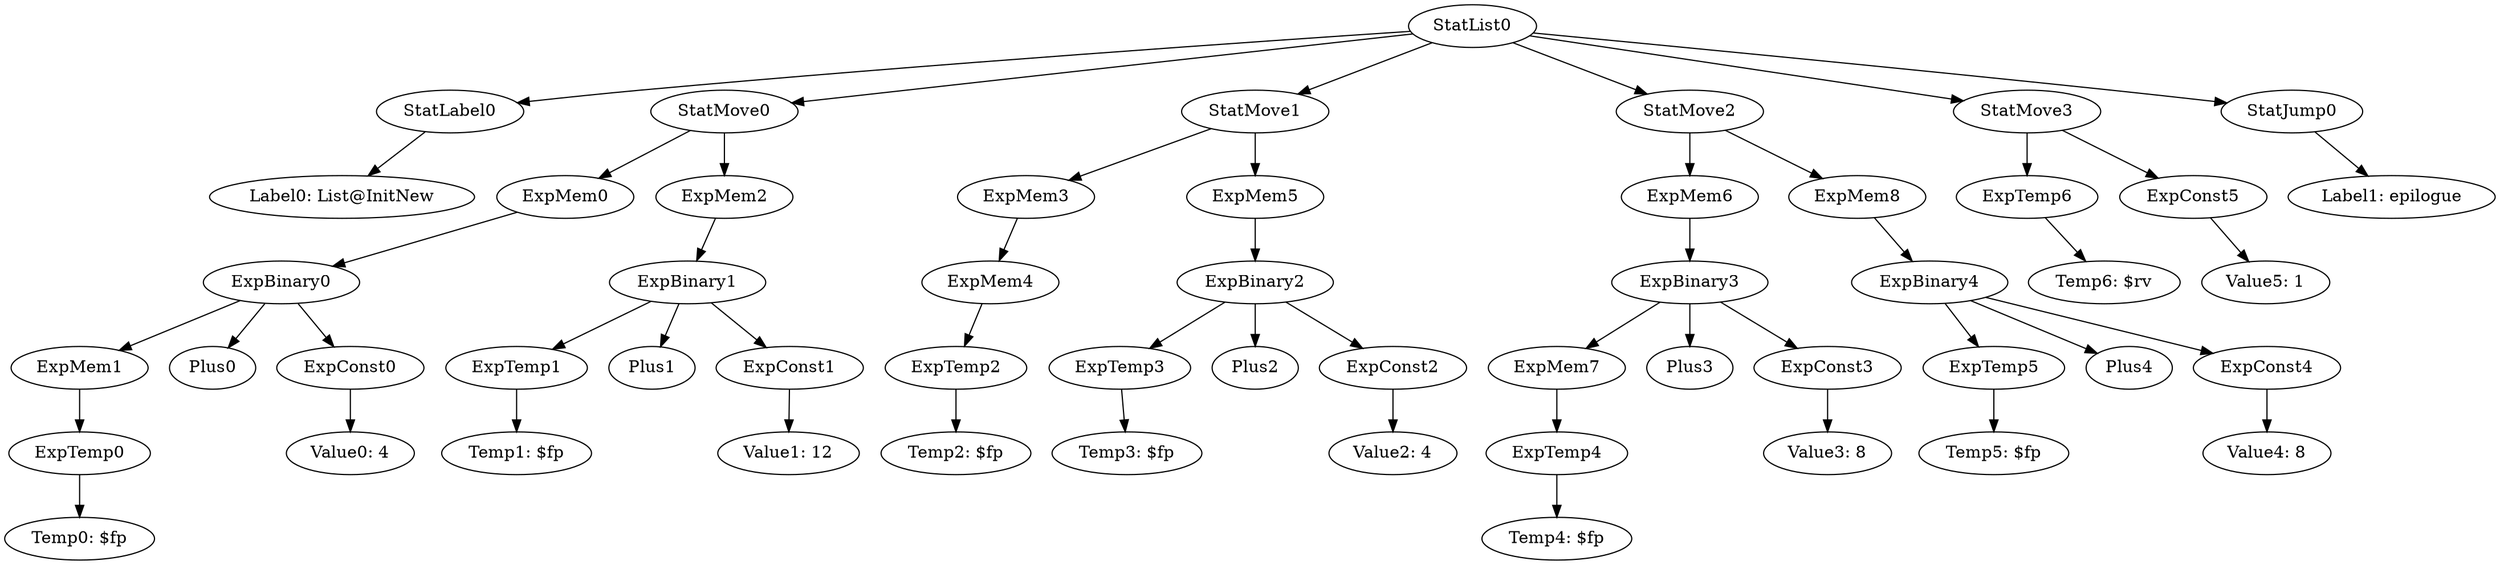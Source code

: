 digraph {
	ordering = out;
	StatMove3 -> ExpTemp6;
	StatMove3 -> ExpConst5;
	ExpTemp6 -> "Temp6: $rv";
	ExpConst4 -> "Value4: 8";
	ExpBinary4 -> ExpTemp5;
	ExpBinary4 -> Plus4;
	ExpBinary4 -> ExpConst4;
	StatMove2 -> ExpMem6;
	StatMove2 -> ExpMem8;
	ExpMem6 -> ExpBinary3;
	ExpConst3 -> "Value3: 8";
	ExpConst5 -> "Value5: 1";
	ExpBinary3 -> ExpMem7;
	ExpBinary3 -> Plus3;
	ExpBinary3 -> ExpConst3;
	ExpBinary1 -> ExpTemp1;
	ExpBinary1 -> Plus1;
	ExpBinary1 -> ExpConst1;
	ExpMem0 -> ExpBinary0;
	ExpMem3 -> ExpMem4;
	ExpTemp5 -> "Temp5: $fp";
	ExpTemp1 -> "Temp1: $fp";
	StatMove0 -> ExpMem0;
	StatMove0 -> ExpMem2;
	ExpConst0 -> "Value0: 4";
	ExpMem1 -> ExpTemp0;
	StatLabel0 -> "Label0: List@InitNew";
	StatList0 -> StatLabel0;
	StatList0 -> StatMove0;
	StatList0 -> StatMove1;
	StatList0 -> StatMove2;
	StatList0 -> StatMove3;
	StatList0 -> StatJump0;
	ExpMem7 -> ExpTemp4;
	ExpTemp0 -> "Temp0: $fp";
	StatJump0 -> "Label1: epilogue";
	ExpMem2 -> ExpBinary1;
	ExpConst1 -> "Value1: 12";
	ExpTemp2 -> "Temp2: $fp";
	ExpBinary0 -> ExpMem1;
	ExpBinary0 -> Plus0;
	ExpBinary0 -> ExpConst0;
	ExpMem4 -> ExpTemp2;
	ExpTemp3 -> "Temp3: $fp";
	ExpMem8 -> ExpBinary4;
	ExpBinary2 -> ExpTemp3;
	ExpBinary2 -> Plus2;
	ExpBinary2 -> ExpConst2;
	ExpTemp4 -> "Temp4: $fp";
	ExpConst2 -> "Value2: 4";
	StatMove1 -> ExpMem3;
	StatMove1 -> ExpMem5;
	ExpMem5 -> ExpBinary2;
}

